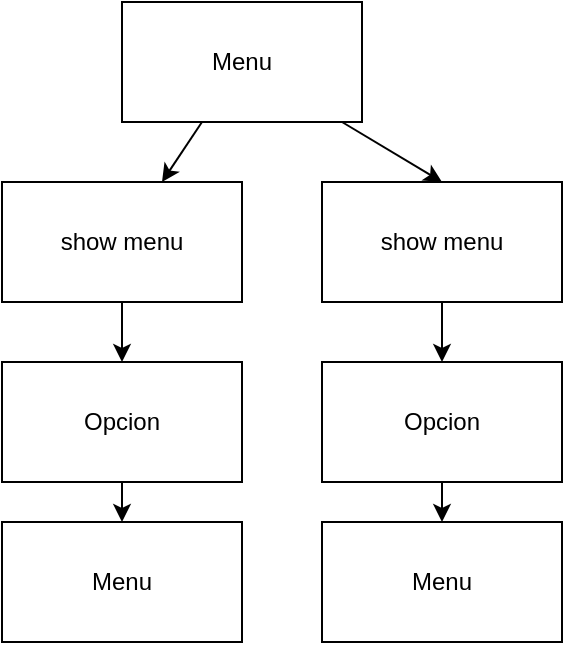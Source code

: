 <mxfile>
    <diagram id="lnp7DvpZw7LiU2wc3EiV" name="Page-1">
        <mxGraphModel grid="1" page="1" gridSize="10" guides="1" tooltips="1" connect="1" arrows="1" fold="1" pageScale="1" pageWidth="850" pageHeight="1100" math="0" shadow="0">
            <root>
                <mxCell id="0"/>
                <mxCell id="1" parent="0"/>
                <mxCell id="5" value="" style="edgeStyle=none;html=1;" edge="1" parent="1" source="2" target="4">
                    <mxGeometry relative="1" as="geometry"/>
                </mxCell>
                <mxCell id="13" style="edgeStyle=none;html=1;entryX=0.5;entryY=0;entryDx=0;entryDy=0;" edge="1" parent="1" source="2" target="10">
                    <mxGeometry relative="1" as="geometry"/>
                </mxCell>
                <mxCell id="2" value="Menu" style="whiteSpace=wrap;html=1;" parent="1" vertex="1">
                    <mxGeometry x="220" y="80" width="120" height="60" as="geometry"/>
                </mxCell>
                <mxCell id="7" value="" style="edgeStyle=none;html=1;" edge="1" parent="1" source="4" target="6">
                    <mxGeometry relative="1" as="geometry"/>
                </mxCell>
                <mxCell id="4" value="show menu" style="whiteSpace=wrap;html=1;" vertex="1" parent="1">
                    <mxGeometry x="160" y="170" width="120" height="60" as="geometry"/>
                </mxCell>
                <mxCell id="9" value="" style="edgeStyle=none;html=1;" edge="1" parent="1" source="6" target="8">
                    <mxGeometry relative="1" as="geometry"/>
                </mxCell>
                <mxCell id="6" value="Opcion" style="whiteSpace=wrap;html=1;" vertex="1" parent="1">
                    <mxGeometry x="160" y="260" width="120" height="60" as="geometry"/>
                </mxCell>
                <mxCell id="8" value="Menu" style="whiteSpace=wrap;html=1;" vertex="1" parent="1">
                    <mxGeometry x="160" y="340" width="120" height="60" as="geometry"/>
                </mxCell>
                <mxCell id="14" style="edgeStyle=none;html=1;" edge="1" parent="1" source="10" target="11">
                    <mxGeometry relative="1" as="geometry"/>
                </mxCell>
                <mxCell id="10" value="show menu" style="whiteSpace=wrap;html=1;" vertex="1" parent="1">
                    <mxGeometry x="320" y="170" width="120" height="60" as="geometry"/>
                </mxCell>
                <mxCell id="15" style="edgeStyle=none;html=1;" edge="1" parent="1" source="11" target="12">
                    <mxGeometry relative="1" as="geometry"/>
                </mxCell>
                <mxCell id="11" value="Opcion" style="whiteSpace=wrap;html=1;" vertex="1" parent="1">
                    <mxGeometry x="320" y="260" width="120" height="60" as="geometry"/>
                </mxCell>
                <mxCell id="12" value="Menu" style="whiteSpace=wrap;html=1;" vertex="1" parent="1">
                    <mxGeometry x="320" y="340" width="120" height="60" as="geometry"/>
                </mxCell>
            </root>
        </mxGraphModel>
    </diagram>
    <diagram id="UOg9rp8m661IAFalfEBs" name="Page-2">
        <mxGraphModel dx="1265" dy="592" grid="1" gridSize="10" guides="1" tooltips="1" connect="1" arrows="1" fold="1" page="1" pageScale="1" pageWidth="850" pageHeight="1100" math="0" shadow="0">
            <root>
                <mxCell id="0"/>
                <mxCell id="1" parent="0"/>
                <mxCell id="cpC93Wuh2OF_LykmaqJY-6" style="edgeStyle=none;html=1;" edge="1" parent="1" source="cpC93Wuh2OF_LykmaqJY-1">
                    <mxGeometry relative="1" as="geometry">
                        <mxPoint x="430" y="190" as="targetPoint"/>
                    </mxGeometry>
                </mxCell>
                <mxCell id="cpC93Wuh2OF_LykmaqJY-1" value="Login" style="whiteSpace=wrap;html=1;" vertex="1" parent="1">
                    <mxGeometry x="110" y="160" width="120" height="60" as="geometry"/>
                </mxCell>
                <mxCell id="cpC93Wuh2OF_LykmaqJY-3" style="edgeStyle=none;html=1;entryX=0.5;entryY=1;entryDx=0;entryDy=0;" edge="1" parent="1" source="cpC93Wuh2OF_LykmaqJY-2" target="cpC93Wuh2OF_LykmaqJY-1">
                    <mxGeometry relative="1" as="geometry"/>
                </mxCell>
                <mxCell id="cpC93Wuh2OF_LykmaqJY-2" value="Username&lt;br&gt;" style="whiteSpace=wrap;html=1;" vertex="1" parent="1">
                    <mxGeometry x="230" y="240" width="120" height="60" as="geometry"/>
                </mxCell>
                <mxCell id="cpC93Wuh2OF_LykmaqJY-5" style="edgeStyle=none;html=1;entryX=0.43;entryY=0.021;entryDx=0;entryDy=0;entryPerimeter=0;" edge="1" parent="1" source="cpC93Wuh2OF_LykmaqJY-4" target="cpC93Wuh2OF_LykmaqJY-1">
                    <mxGeometry relative="1" as="geometry"/>
                </mxCell>
                <mxCell id="cpC93Wuh2OF_LykmaqJY-4" value="User==username" style="whiteSpace=wrap;html=1;" vertex="1" parent="1">
                    <mxGeometry x="120" y="60" width="120" height="60" as="geometry"/>
                </mxCell>
                <mxCell id="cpC93Wuh2OF_LykmaqJY-9" value="" style="edgeStyle=none;html=1;" edge="1" parent="1" source="cpC93Wuh2OF_LykmaqJY-7" target="cpC93Wuh2OF_LykmaqJY-8">
                    <mxGeometry relative="1" as="geometry"/>
                </mxCell>
                <mxCell id="cpC93Wuh2OF_LykmaqJY-7" value="mainMenu&lt;br&gt;user" style="whiteSpace=wrap;html=1;fontStyle=1" vertex="1" parent="1">
                    <mxGeometry x="430" y="160" width="120" height="60" as="geometry"/>
                </mxCell>
                <mxCell id="cpC93Wuh2OF_LykmaqJY-8" value="Show medical history&lt;br&gt;show_medical(user)" style="whiteSpace=wrap;html=1;" vertex="1" parent="1">
                    <mxGeometry x="430" y="20" width="120" height="60" as="geometry"/>
                </mxCell>
            </root>
        </mxGraphModel>
    </diagram>
</mxfile>
